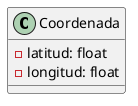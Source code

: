 @startuml
'https://plantuml.com/class-diagram

class Coordenada {
    - latitud: float
    - longitud: float
}
@enduml